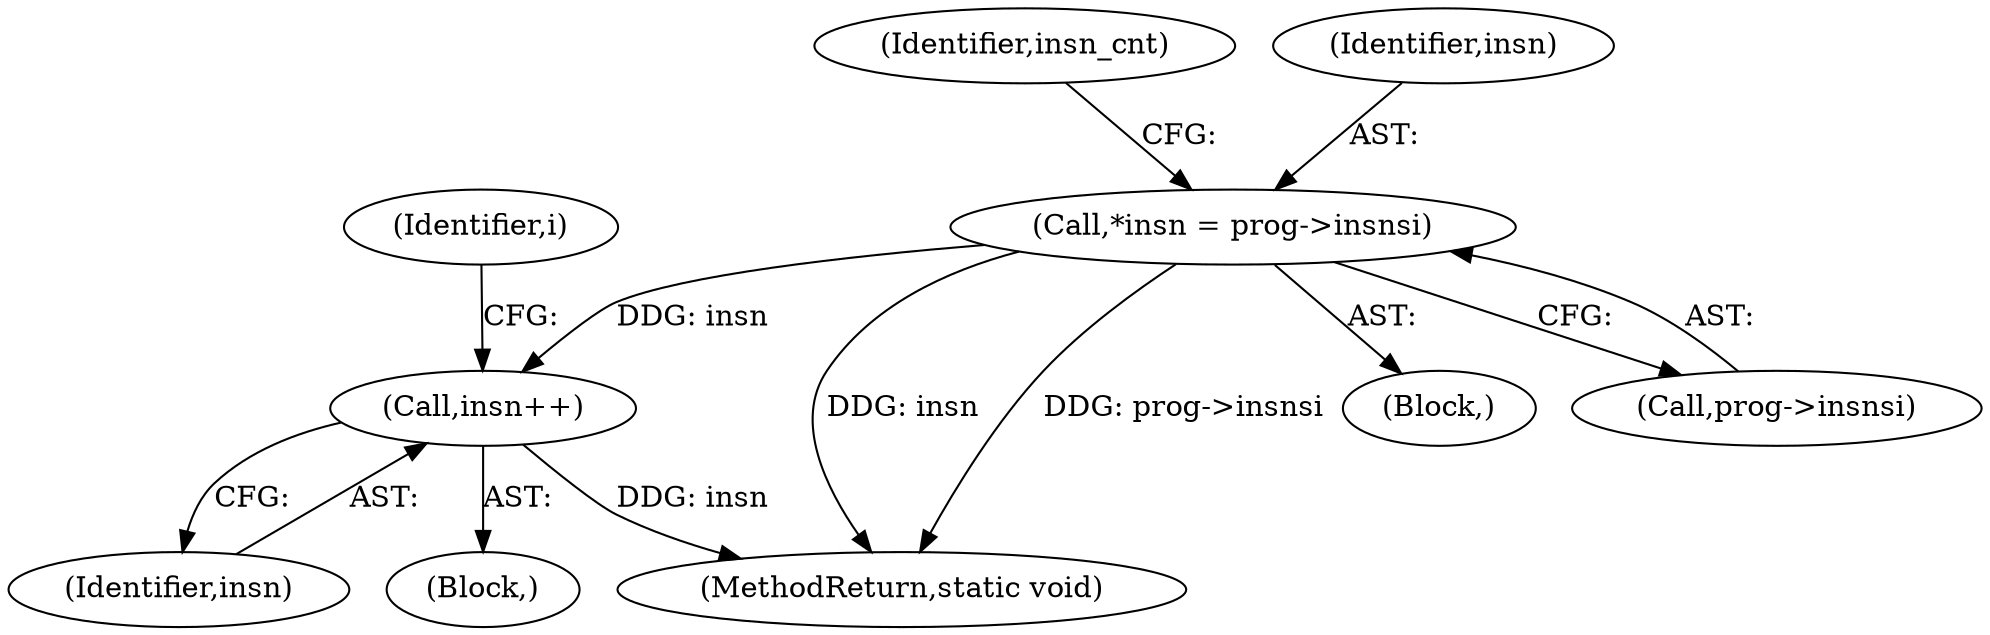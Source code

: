 digraph "0_linux_a1b14d27ed0965838350f1377ff97c93ee383492@pointer" {
"1000107" [label="(Call,*insn = prog->insnsi)"];
"1000129" [label="(Call,insn++)"];
"1000129" [label="(Call,insn++)"];
"1000114" [label="(Identifier,insn_cnt)"];
"1000108" [label="(Identifier,insn)"];
"1000130" [label="(Identifier,insn)"];
"1000124" [label="(Identifier,i)"];
"1000197" [label="(MethodReturn,static void)"];
"1000105" [label="(Block,)"];
"1000126" [label="(Block,)"];
"1000109" [label="(Call,prog->insnsi)"];
"1000107" [label="(Call,*insn = prog->insnsi)"];
"1000107" -> "1000105"  [label="AST: "];
"1000107" -> "1000109"  [label="CFG: "];
"1000108" -> "1000107"  [label="AST: "];
"1000109" -> "1000107"  [label="AST: "];
"1000114" -> "1000107"  [label="CFG: "];
"1000107" -> "1000197"  [label="DDG: insn"];
"1000107" -> "1000197"  [label="DDG: prog->insnsi"];
"1000107" -> "1000129"  [label="DDG: insn"];
"1000129" -> "1000126"  [label="AST: "];
"1000129" -> "1000130"  [label="CFG: "];
"1000130" -> "1000129"  [label="AST: "];
"1000124" -> "1000129"  [label="CFG: "];
"1000129" -> "1000197"  [label="DDG: insn"];
}
